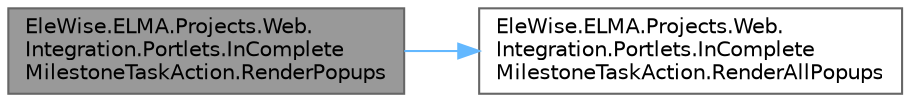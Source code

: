 digraph "EleWise.ELMA.Projects.Web.Integration.Portlets.InCompleteMilestoneTaskAction.RenderPopups"
{
 // LATEX_PDF_SIZE
  bgcolor="transparent";
  edge [fontname=Helvetica,fontsize=10,labelfontname=Helvetica,labelfontsize=10];
  node [fontname=Helvetica,fontsize=10,shape=box,height=0.2,width=0.4];
  rankdir="LR";
  Node1 [id="Node000001",label="EleWise.ELMA.Projects.Web.\lIntegration.Portlets.InComplete\lMilestoneTaskAction.RenderPopups",height=0.2,width=0.4,color="gray40", fillcolor="grey60", style="filled", fontcolor="black",tooltip=" "];
  Node1 -> Node2 [id="edge1_Node000001_Node000002",color="steelblue1",style="solid",tooltip=" "];
  Node2 [id="Node000002",label="EleWise.ELMA.Projects.Web.\lIntegration.Portlets.InComplete\lMilestoneTaskAction.RenderAllPopups",height=0.2,width=0.4,color="grey40", fillcolor="white", style="filled",URL="$class_ele_wise_1_1_e_l_m_a_1_1_projects_1_1_web_1_1_integration_1_1_portlets_1_1_in_complete_milestone_task_action.html#a4646a053e394f94b6695e643bfe02df8",tooltip=" "];
}
